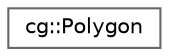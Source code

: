 digraph "Graphical Class Hierarchy"
{
 // LATEX_PDF_SIZE
  bgcolor="transparent";
  edge [fontname=Helvetica,fontsize=10,labelfontname=Helvetica,labelfontsize=10];
  node [fontname=Helvetica,fontsize=10,shape=box,height=0.2,width=0.4];
  rankdir="LR";
  Node0 [id="Node000000",label="cg::Polygon",height=0.2,width=0.4,color="grey40", fillcolor="white", style="filled",URL="$classcg_1_1_polygon.html",tooltip=" "];
}
